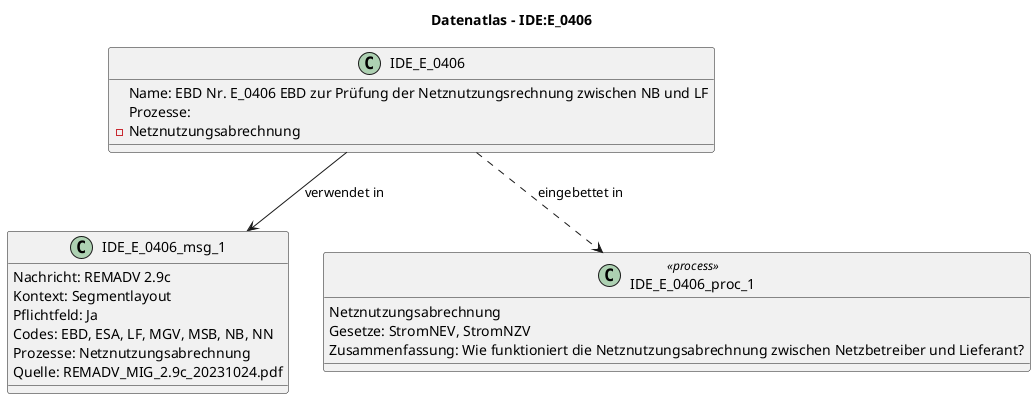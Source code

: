 @startuml
title Datenatlas – IDE:E_0406
class IDE_E_0406 {
  Name: EBD Nr. E_0406 EBD zur Prüfung der Netznutzungsrechnung zwischen NB und LF
  Prozesse:
    - Netznutzungsabrechnung
}
class IDE_E_0406_msg_1 {
  Nachricht: REMADV 2.9c
  Kontext: Segmentlayout
  Pflichtfeld: Ja
  Codes: EBD, ESA, LF, MGV, MSB, NB, NN
  Prozesse: Netznutzungsabrechnung
  Quelle: REMADV_MIG_2.9c_20231024.pdf
}
IDE_E_0406 --> IDE_E_0406_msg_1 : verwendet in
class IDE_E_0406_proc_1 <<process>> {
  Netznutzungsabrechnung
  Gesetze: StromNEV, StromNZV
  Zusammenfassung: Wie funktioniert die Netznutzungsabrechnung zwischen Netzbetreiber und Lieferant?
}
IDE_E_0406 ..> IDE_E_0406_proc_1 : eingebettet in
@enduml